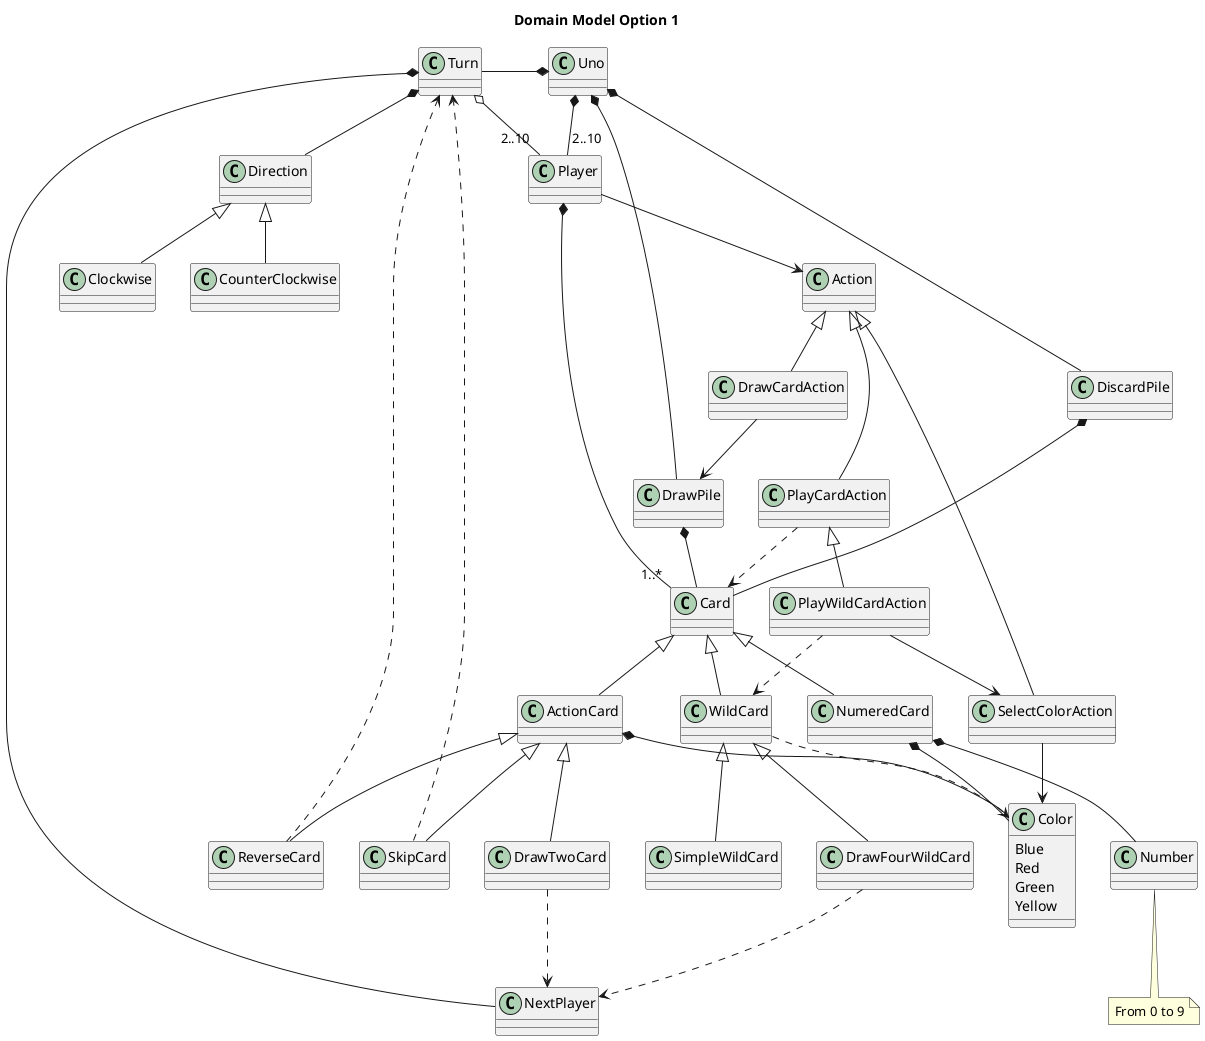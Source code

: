 ﻿@startuml

title Domain Model Option 1

Uno *-- DrawPile
Uno *-- DiscardPile
Uno *-- "2..10" Player
Uno *-left- Turn

Turn o-- "2..10" Player
Turn *-- NextPlayer
Turn *-- Direction

Direction <|-- Clockwise
Direction <|-- CounterClockwise

Player *-- "1..*" Card
Player --> Action

Action <|-- PlayCardAction
Action <|-- DrawCardAction
Action <|-- SelectColorAction

PlayCardAction <|-- PlayWildCardAction
PlayCardAction ..> Card

PlayWildCardAction ..> WildCard
PlayWildCardAction --> SelectColorAction

SelectColorAction --> Color
DrawCardAction --> DrawPile

DrawPile *-- Card
DiscardPile *-- Card
 
Card <|-- ActionCard
Card <|-- NumeredCard
Card <|-- WildCard

ActionCard <|-- DrawTwoCard
ActionCard <|-- SkipCard
ActionCard <|-- ReverseCard
ActionCard *-- Color

NumeredCard *-- Color
NumeredCard *-- Number

WildCard <|-- DrawFourWildCard
WildCard <|-- SimpleWildCard
WildCard ..> Color

ReverseCard ..> Turn
DrawTwoCard ..> NextPlayer
SkipCard ..> Turn
DrawFourWildCard ..> NextPlayer

class Color
{
    Blue
    Red
    Green
    Yellow
}

class Number
note bottom of Number: From 0 to 9
@enduml